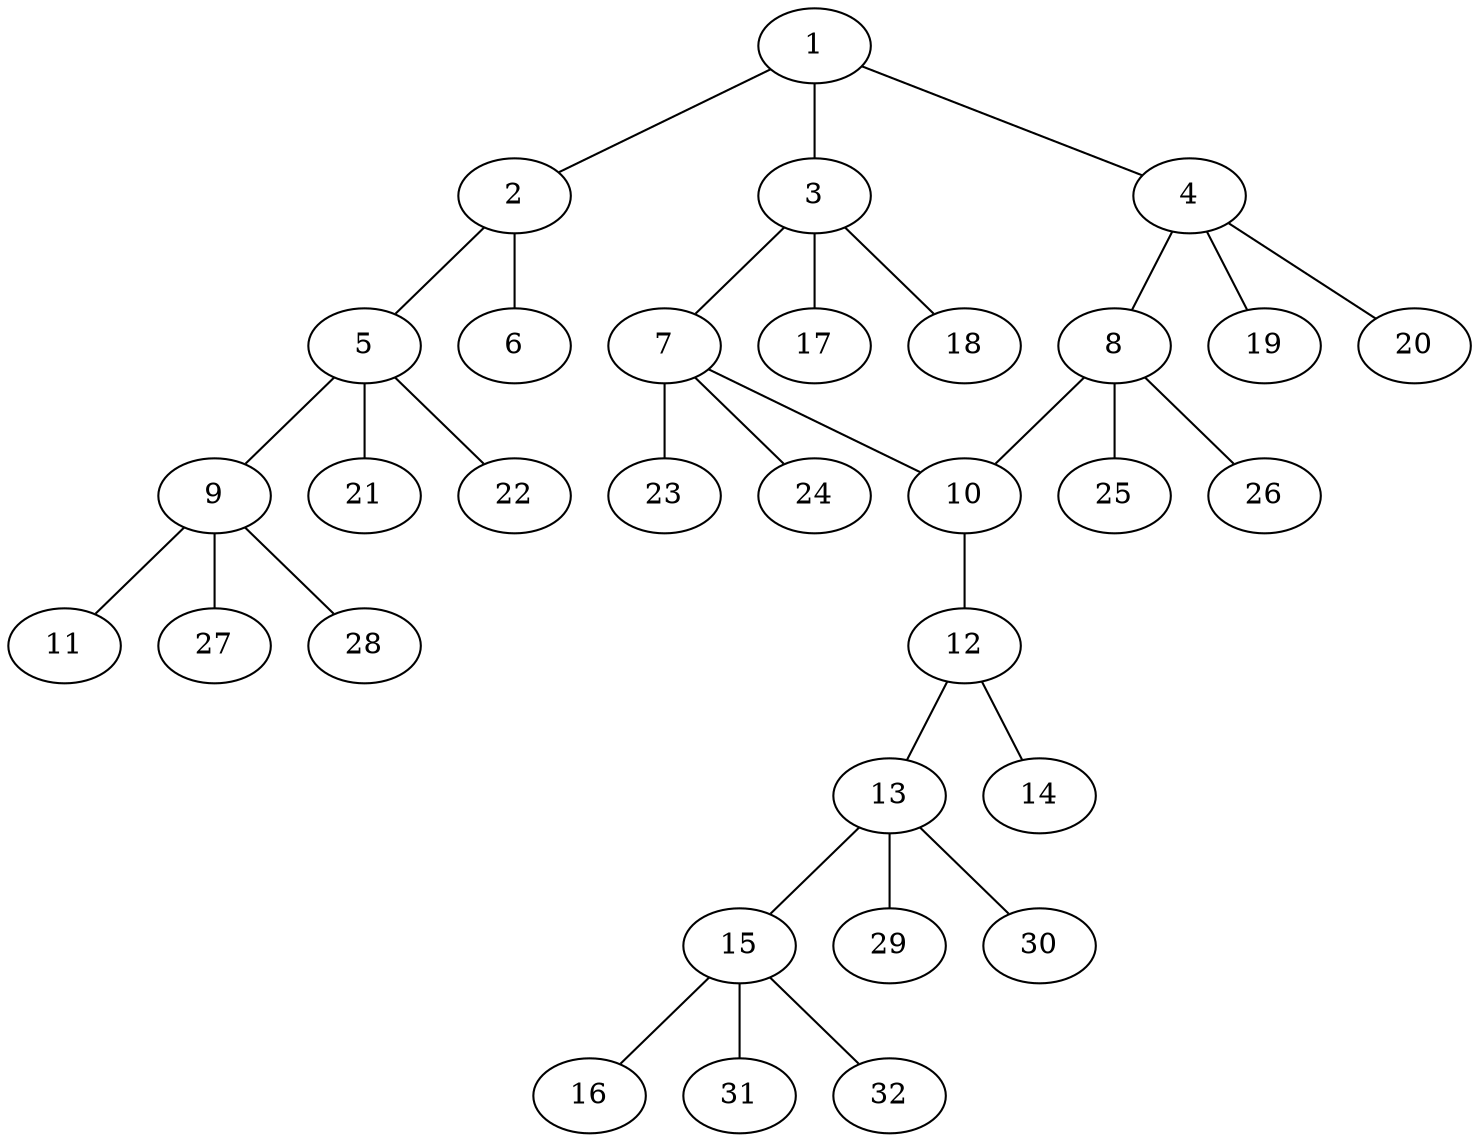 graph molecule_2154 {
	1	 [chem=N];
	2	 [chem=C];
	1 -- 2	 [valence=1];
	3	 [chem=C];
	1 -- 3	 [valence=1];
	4	 [chem=C];
	1 -- 4	 [valence=1];
	5	 [chem=C];
	2 -- 5	 [valence=1];
	6	 [chem=O];
	2 -- 6	 [valence=2];
	7	 [chem=C];
	3 -- 7	 [valence=1];
	17	 [chem=H];
	3 -- 17	 [valence=1];
	18	 [chem=H];
	3 -- 18	 [valence=1];
	8	 [chem=C];
	4 -- 8	 [valence=1];
	19	 [chem=H];
	4 -- 19	 [valence=1];
	20	 [chem=H];
	4 -- 20	 [valence=1];
	9	 [chem=C];
	5 -- 9	 [valence=1];
	21	 [chem=H];
	5 -- 21	 [valence=1];
	22	 [chem=H];
	5 -- 22	 [valence=1];
	10	 [chem=N];
	7 -- 10	 [valence=1];
	23	 [chem=H];
	7 -- 23	 [valence=1];
	24	 [chem=H];
	7 -- 24	 [valence=1];
	8 -- 10	 [valence=1];
	25	 [chem=H];
	8 -- 25	 [valence=1];
	26	 [chem=H];
	8 -- 26	 [valence=1];
	11	 [chem=Br];
	9 -- 11	 [valence=1];
	27	 [chem=H];
	9 -- 27	 [valence=1];
	28	 [chem=H];
	9 -- 28	 [valence=1];
	12	 [chem=C];
	10 -- 12	 [valence=1];
	13	 [chem=C];
	12 -- 13	 [valence=1];
	14	 [chem=O];
	12 -- 14	 [valence=2];
	15	 [chem=C];
	13 -- 15	 [valence=1];
	29	 [chem=H];
	13 -- 29	 [valence=1];
	30	 [chem=H];
	13 -- 30	 [valence=1];
	16	 [chem=Br];
	15 -- 16	 [valence=1];
	31	 [chem=H];
	15 -- 31	 [valence=1];
	32	 [chem=H];
	15 -- 32	 [valence=1];
}
